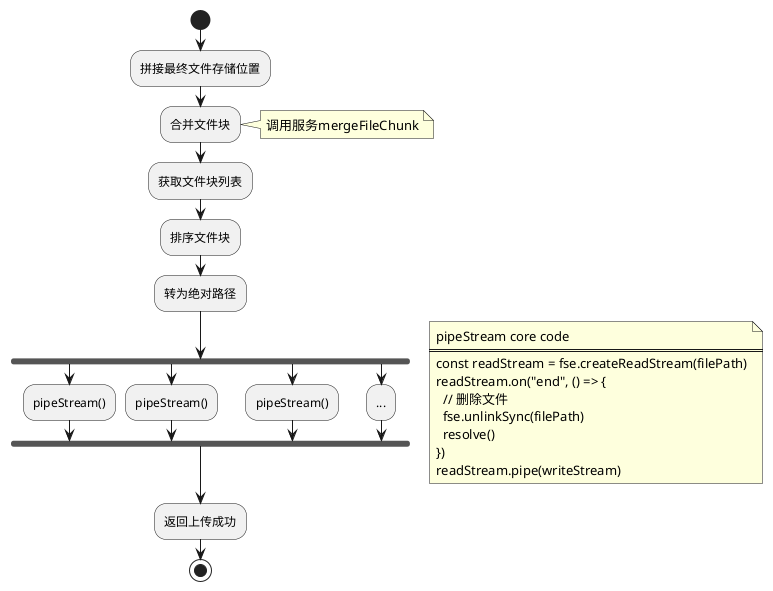 @startuml 接收文件merge
start
:拼接最终文件存储位置;
:合并文件块;
  note right
    调用服务mergeFileChunk
  end note
:获取文件块列表;
:排序文件块;
:转为绝对路径;
fork
  :pipeStream();
fork again
  :pipeStream();
fork again
  :pipeStream();
fork again
  :...;  
end fork
note right
  pipeStream core code
  ====
  const readStream = fse.createReadStream(filePath)
  readStream.on("end", () => {
    // 删除文件
    fse.unlinkSync(filePath)
    resolve()
  })
  readStream.pipe(writeStream)
end note
:返回上传成功;
stop
@enduml
